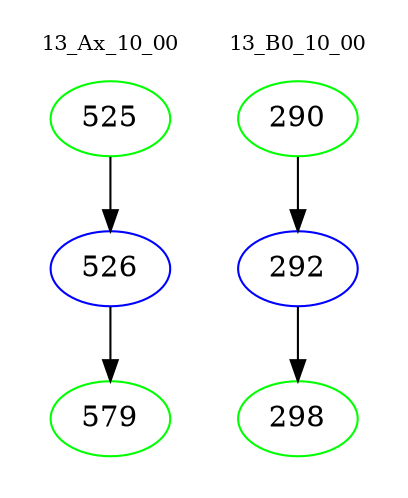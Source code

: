 digraph{
subgraph cluster_0 {
color = white
label = "13_Ax_10_00";
fontsize=10;
T0_525 [label="525", color="green"]
T0_525 -> T0_526 [color="black"]
T0_526 [label="526", color="blue"]
T0_526 -> T0_579 [color="black"]
T0_579 [label="579", color="green"]
}
subgraph cluster_1 {
color = white
label = "13_B0_10_00";
fontsize=10;
T1_290 [label="290", color="green"]
T1_290 -> T1_292 [color="black"]
T1_292 [label="292", color="blue"]
T1_292 -> T1_298 [color="black"]
T1_298 [label="298", color="green"]
}
}

